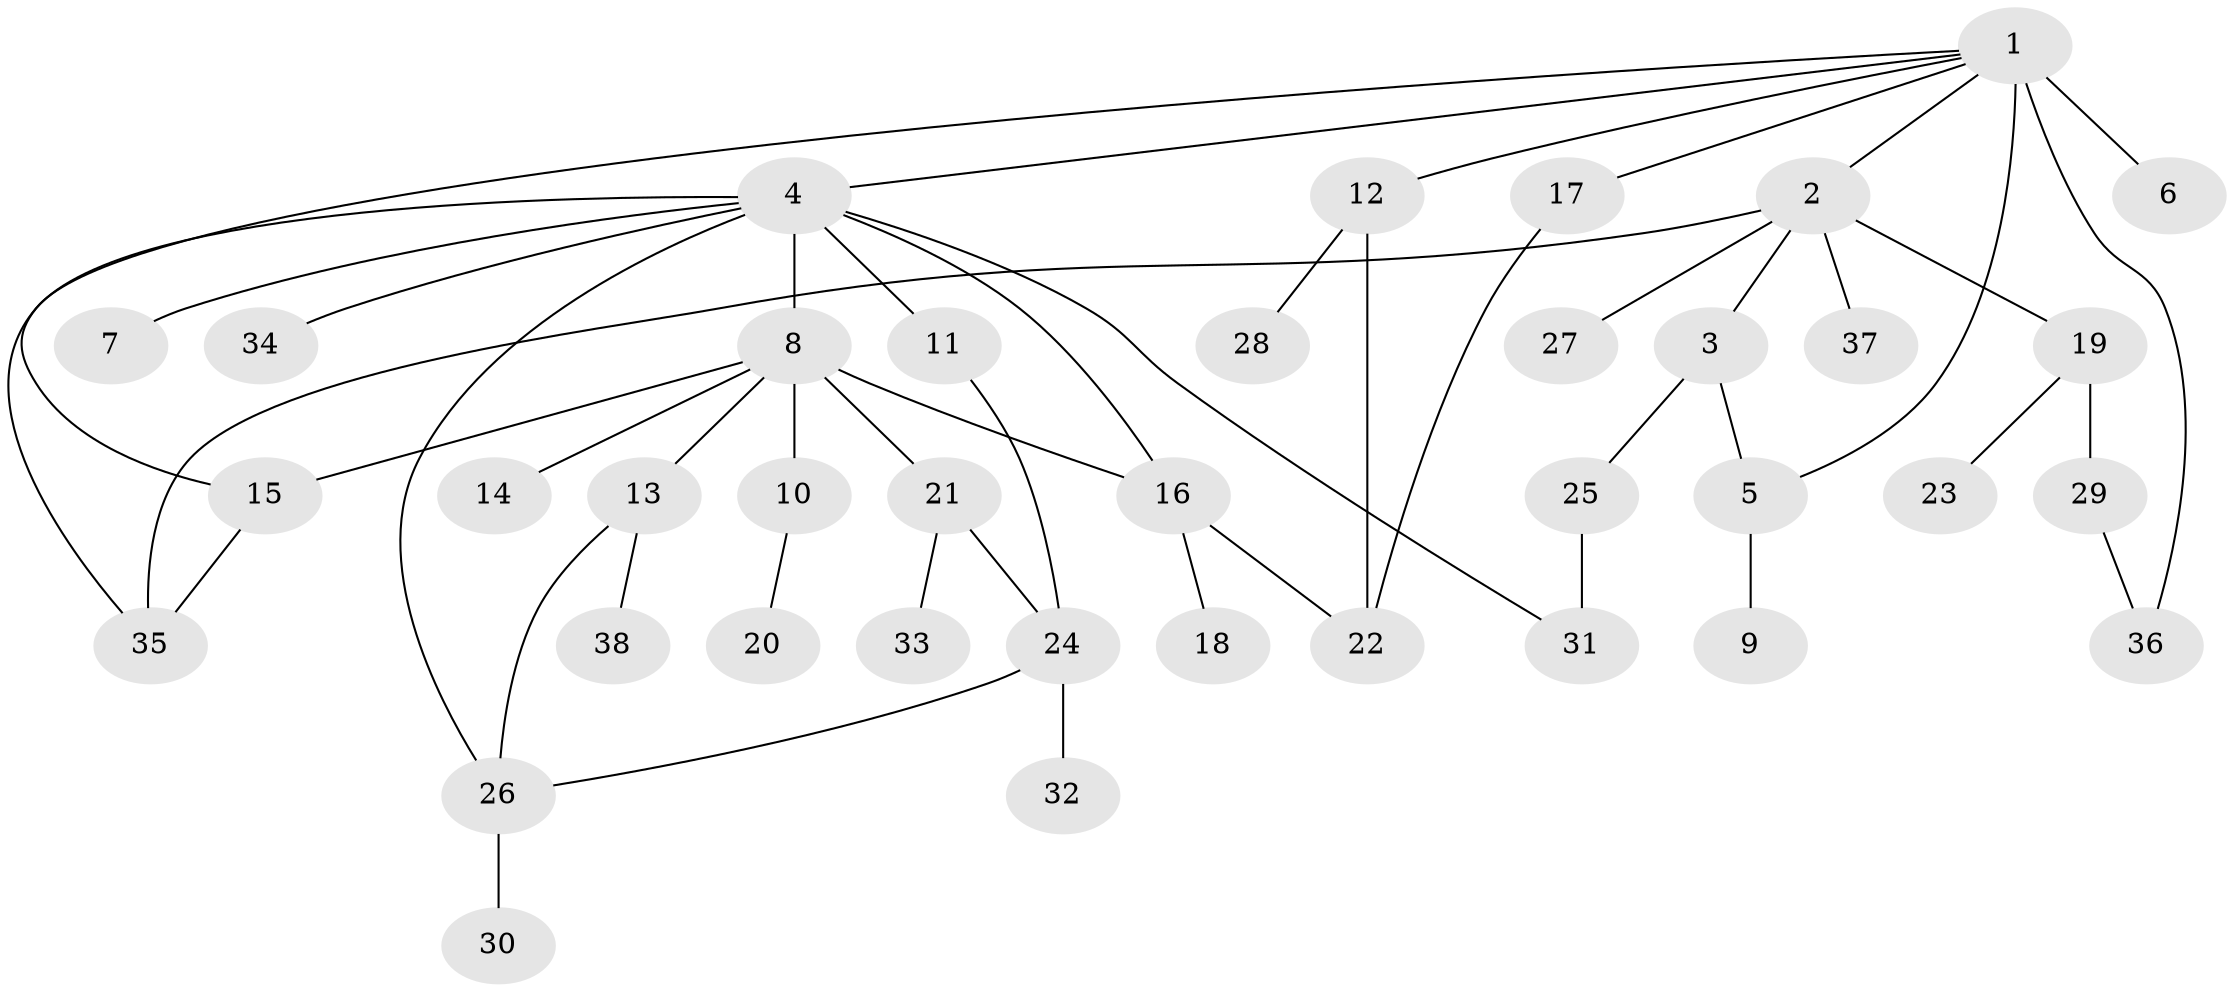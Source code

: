 // original degree distribution, {15: 0.0136986301369863, 7: 0.0136986301369863, 2: 0.2191780821917808, 1: 0.5068493150684932, 10: 0.0136986301369863, 4: 0.0410958904109589, 11: 0.0136986301369863, 3: 0.1232876712328767, 5: 0.0410958904109589, 6: 0.0136986301369863}
// Generated by graph-tools (version 1.1) at 2025/35/03/09/25 02:35:47]
// undirected, 38 vertices, 49 edges
graph export_dot {
graph [start="1"]
  node [color=gray90,style=filled];
  1;
  2;
  3;
  4;
  5;
  6;
  7;
  8;
  9;
  10;
  11;
  12;
  13;
  14;
  15;
  16;
  17;
  18;
  19;
  20;
  21;
  22;
  23;
  24;
  25;
  26;
  27;
  28;
  29;
  30;
  31;
  32;
  33;
  34;
  35;
  36;
  37;
  38;
  1 -- 2 [weight=1.0];
  1 -- 4 [weight=1.0];
  1 -- 5 [weight=1.0];
  1 -- 6 [weight=5.0];
  1 -- 12 [weight=1.0];
  1 -- 15 [weight=1.0];
  1 -- 17 [weight=1.0];
  1 -- 36 [weight=1.0];
  2 -- 3 [weight=1.0];
  2 -- 19 [weight=1.0];
  2 -- 27 [weight=1.0];
  2 -- 35 [weight=1.0];
  2 -- 37 [weight=1.0];
  3 -- 5 [weight=1.0];
  3 -- 25 [weight=1.0];
  4 -- 7 [weight=1.0];
  4 -- 8 [weight=1.0];
  4 -- 11 [weight=1.0];
  4 -- 16 [weight=1.0];
  4 -- 26 [weight=1.0];
  4 -- 31 [weight=1.0];
  4 -- 34 [weight=1.0];
  4 -- 35 [weight=1.0];
  5 -- 9 [weight=1.0];
  8 -- 10 [weight=1.0];
  8 -- 13 [weight=1.0];
  8 -- 14 [weight=1.0];
  8 -- 15 [weight=1.0];
  8 -- 16 [weight=1.0];
  8 -- 21 [weight=4.0];
  10 -- 20 [weight=1.0];
  11 -- 24 [weight=1.0];
  12 -- 22 [weight=1.0];
  12 -- 28 [weight=1.0];
  13 -- 26 [weight=1.0];
  13 -- 38 [weight=1.0];
  15 -- 35 [weight=1.0];
  16 -- 18 [weight=1.0];
  16 -- 22 [weight=1.0];
  17 -- 22 [weight=1.0];
  19 -- 23 [weight=3.0];
  19 -- 29 [weight=1.0];
  21 -- 24 [weight=1.0];
  21 -- 33 [weight=1.0];
  24 -- 26 [weight=1.0];
  24 -- 32 [weight=1.0];
  25 -- 31 [weight=1.0];
  26 -- 30 [weight=1.0];
  29 -- 36 [weight=1.0];
}
